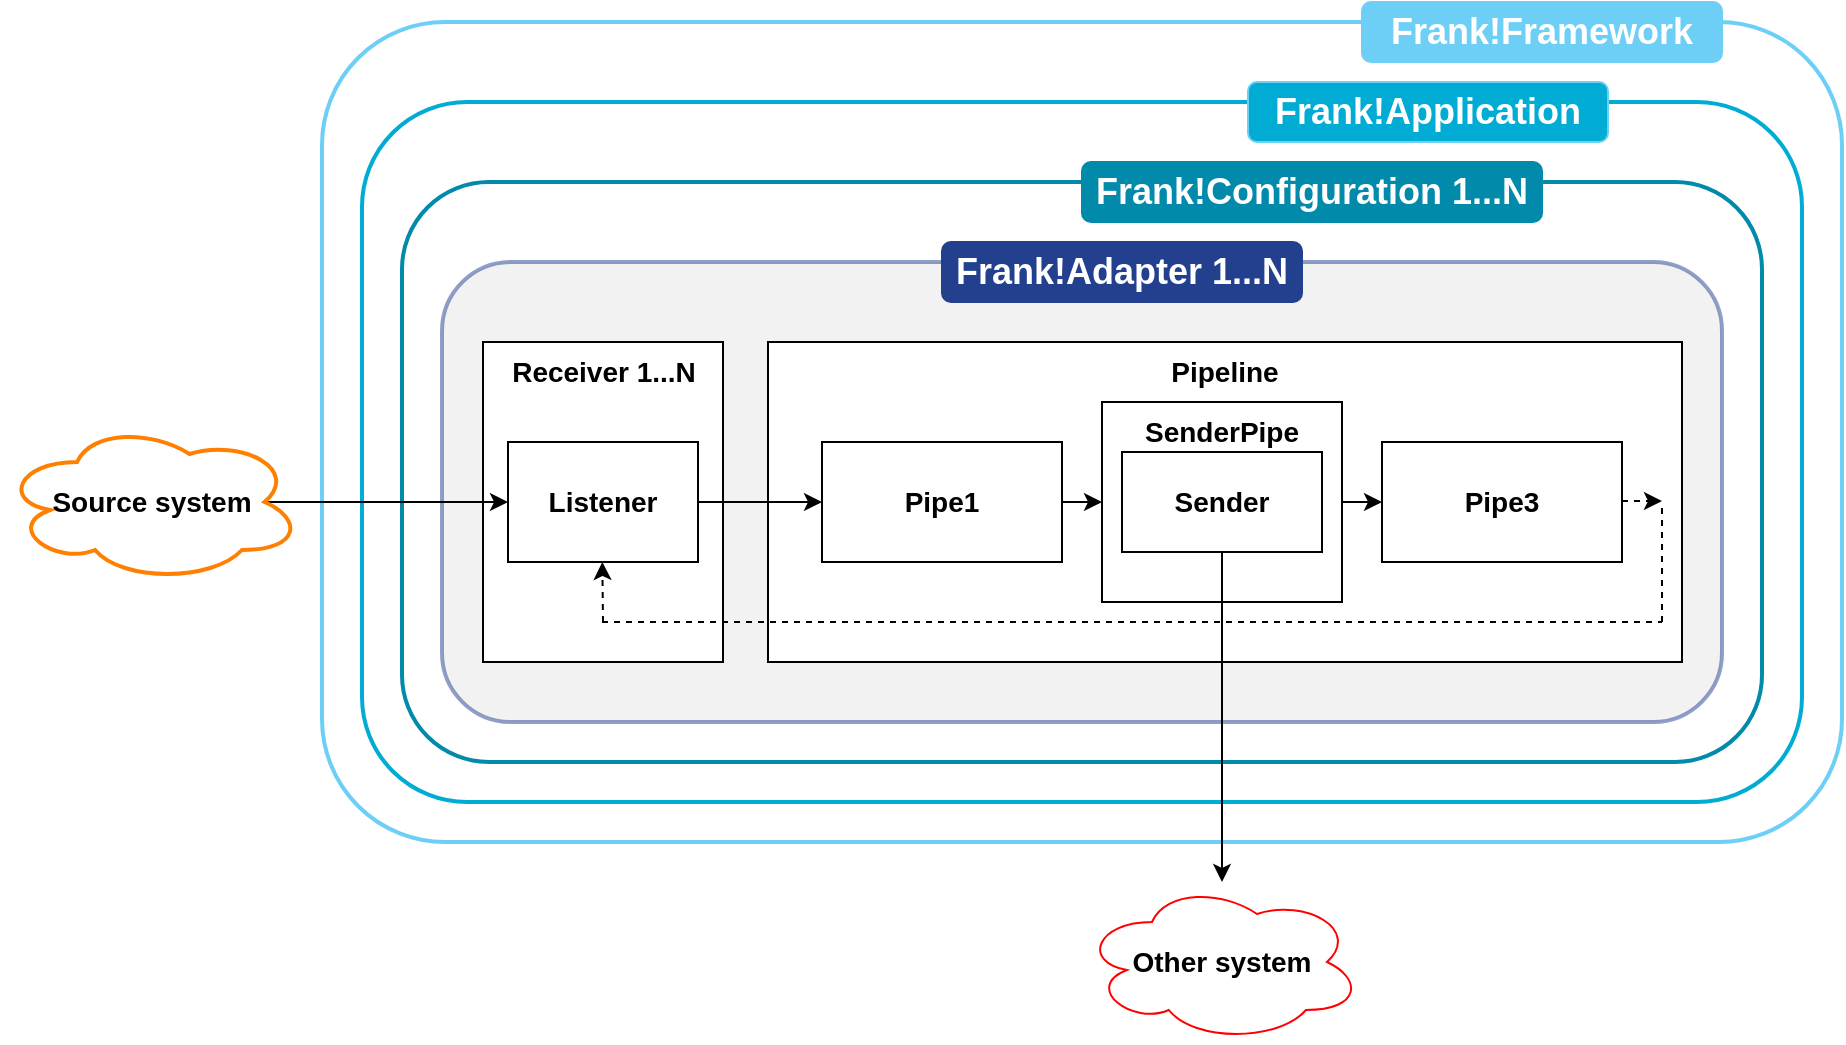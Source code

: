 <mxfile version="14.6.6" type="device"><diagram id="heEdpd6ekS4f2Zp5_Fth" name="Page-1"><mxGraphModel dx="1224" dy="657" grid="1" gridSize="10" guides="1" tooltips="1" connect="1" arrows="1" fold="1" page="1" pageScale="1" pageWidth="1654" pageHeight="1169" math="0" shadow="0"><root><mxCell id="0"/><mxCell id="1" parent="0"/><mxCell id="ldJx_8CM5Q9Xp8NDTjuZ-1" value="" style="rounded=1;whiteSpace=wrap;html=1;verticalAlign=top;align=center;strokeColor=#6ecff6;strokeWidth=2;" parent="1" vertex="1"><mxGeometry x="200" y="210" width="760" height="410" as="geometry"/></mxCell><mxCell id="ldJx_8CM5Q9Xp8NDTjuZ-2" value="" style="rounded=1;whiteSpace=wrap;html=1;align=center;verticalAlign=top;strokeColor=#00acd4;strokeWidth=2;" parent="1" vertex="1"><mxGeometry x="220" y="250" width="720" height="350" as="geometry"/></mxCell><mxCell id="ldJx_8CM5Q9Xp8NDTjuZ-3" value="" style="rounded=1;whiteSpace=wrap;html=1;align=center;verticalAlign=top;strokeColor=#018aaa;strokeWidth=2;" parent="1" vertex="1"><mxGeometry x="240" y="290" width="680" height="290" as="geometry"/></mxCell><mxCell id="ldJx_8CM5Q9Xp8NDTjuZ-4" value="" style="rounded=1;whiteSpace=wrap;html=1;align=center;verticalAlign=top;strokeColor=#23408f;strokeWidth=2;fillColor=#E6E6E6;opacity=50;" parent="1" vertex="1"><mxGeometry x="260" y="330" width="640" height="230" as="geometry"/></mxCell><mxCell id="ldJx_8CM5Q9Xp8NDTjuZ-5" value="&lt;font style=&quot;font-size: 14px&quot;&gt;&lt;b&gt;Receiver 1...N&lt;/b&gt;&lt;/font&gt;" style="rounded=0;whiteSpace=wrap;html=1;align=center;verticalAlign=top;" parent="1" vertex="1"><mxGeometry x="280.5" y="370" width="120" height="160" as="geometry"/></mxCell><mxCell id="ldJx_8CM5Q9Xp8NDTjuZ-6" value="&lt;font style=&quot;font-size: 14px&quot;&gt;&lt;b&gt;Listener&lt;/b&gt;&lt;/font&gt;" style="rounded=0;whiteSpace=wrap;html=1;align=center;" parent="1" vertex="1"><mxGeometry x="293" y="420" width="95" height="60" as="geometry"/></mxCell><mxCell id="ldJx_8CM5Q9Xp8NDTjuZ-7" value="&lt;font style=&quot;font-size: 14px&quot;&gt;&lt;b&gt;Pipeline&lt;/b&gt;&lt;/font&gt;" style="rounded=0;whiteSpace=wrap;html=1;align=center;verticalAlign=top;" parent="1" vertex="1"><mxGeometry x="423" y="370" width="457" height="160" as="geometry"/></mxCell><mxCell id="ldJx_8CM5Q9Xp8NDTjuZ-8" value="&lt;font style=&quot;font-size: 14px&quot;&gt;&lt;b&gt;Pipe1&lt;/b&gt;&lt;/font&gt;" style="rounded=0;whiteSpace=wrap;html=1;align=center;" parent="1" vertex="1"><mxGeometry x="450" y="420" width="120" height="60" as="geometry"/></mxCell><mxCell id="ldJx_8CM5Q9Xp8NDTjuZ-9" value="&lt;font style=&quot;font-size: 14px&quot;&gt;&lt;b&gt;SenderPipe&lt;/b&gt;&lt;/font&gt;" style="rounded=0;whiteSpace=wrap;html=1;align=center;verticalAlign=top;" parent="1" vertex="1"><mxGeometry x="590" y="400" width="120" height="100" as="geometry"/></mxCell><mxCell id="ldJx_8CM5Q9Xp8NDTjuZ-10" value="&lt;font style=&quot;font-size: 14px&quot;&gt;&lt;b&gt;Pipe3&lt;/b&gt;&lt;/font&gt;" style="rounded=0;whiteSpace=wrap;html=1;align=center;" parent="1" vertex="1"><mxGeometry x="730" y="420" width="120" height="60" as="geometry"/></mxCell><mxCell id="ldJx_8CM5Q9Xp8NDTjuZ-11" value="&lt;font style=&quot;font-size: 14px&quot;&gt;&lt;b&gt;Sender&lt;/b&gt;&lt;/font&gt;" style="rounded=0;whiteSpace=wrap;html=1;align=center;" parent="1" vertex="1"><mxGeometry x="600" y="425" width="100" height="50" as="geometry"/></mxCell><mxCell id="ldJx_8CM5Q9Xp8NDTjuZ-12" value="" style="endArrow=classic;html=1;exitX=1;exitY=0.5;exitDx=0;exitDy=0;" parent="1" source="ldJx_8CM5Q9Xp8NDTjuZ-6" target="ldJx_8CM5Q9Xp8NDTjuZ-8" edge="1"><mxGeometry width="50" height="50" relative="1" as="geometry"><mxPoint x="530" y="440" as="sourcePoint"/><mxPoint x="580" y="390" as="targetPoint"/></mxGeometry></mxCell><mxCell id="ldJx_8CM5Q9Xp8NDTjuZ-13" value="" style="endArrow=classic;html=1;exitX=1;exitY=0.5;exitDx=0;exitDy=0;entryX=0;entryY=0.5;entryDx=0;entryDy=0;" parent="1" source="ldJx_8CM5Q9Xp8NDTjuZ-8" target="ldJx_8CM5Q9Xp8NDTjuZ-9" edge="1"><mxGeometry width="50" height="50" relative="1" as="geometry"><mxPoint x="435" y="460" as="sourcePoint"/><mxPoint x="460" y="460" as="targetPoint"/></mxGeometry></mxCell><mxCell id="ldJx_8CM5Q9Xp8NDTjuZ-14" value="" style="endArrow=classic;html=1;exitX=1;exitY=0.5;exitDx=0;exitDy=0;entryX=0;entryY=0.5;entryDx=0;entryDy=0;" parent="1" source="ldJx_8CM5Q9Xp8NDTjuZ-9" target="ldJx_8CM5Q9Xp8NDTjuZ-10" edge="1"><mxGeometry width="50" height="50" relative="1" as="geometry"><mxPoint x="580" y="460" as="sourcePoint"/><mxPoint x="600" y="460" as="targetPoint"/></mxGeometry></mxCell><mxCell id="ldJx_8CM5Q9Xp8NDTjuZ-16" style="edgeStyle=orthogonalEdgeStyle;rounded=0;orthogonalLoop=1;jettySize=auto;html=1;exitX=0.875;exitY=0.5;exitDx=0;exitDy=0;exitPerimeter=0;" parent="1" source="ldJx_8CM5Q9Xp8NDTjuZ-15" target="ldJx_8CM5Q9Xp8NDTjuZ-6" edge="1"><mxGeometry relative="1" as="geometry"/></mxCell><mxCell id="ldJx_8CM5Q9Xp8NDTjuZ-15" value="&lt;font style=&quot;font-size: 14px&quot;&gt;&lt;b&gt;Source system&lt;/b&gt;&lt;/font&gt;" style="ellipse;shape=cloud;whiteSpace=wrap;html=1;align=center;strokeColor=#FF8000;strokeWidth=2;" parent="1" vertex="1"><mxGeometry x="40" y="410" width="150" height="80" as="geometry"/></mxCell><mxCell id="ldJx_8CM5Q9Xp8NDTjuZ-18" value="" style="endArrow=classic;html=1;exitX=0.5;exitY=1;exitDx=0;exitDy=0;" parent="1" source="ldJx_8CM5Q9Xp8NDTjuZ-11" edge="1" target="ldJx_8CM5Q9Xp8NDTjuZ-20"><mxGeometry width="50" height="50" relative="1" as="geometry"><mxPoint x="420" y="650" as="sourcePoint"/><mxPoint x="650" y="610" as="targetPoint"/></mxGeometry></mxCell><mxCell id="ldJx_8CM5Q9Xp8NDTjuZ-20" value="&lt;font style=&quot;font-size: 14px&quot;&gt;&lt;b&gt;Other system&lt;/b&gt;&lt;/font&gt;" style="ellipse;shape=cloud;whiteSpace=wrap;html=1;align=center;strokeColor=#FF0000;" parent="1" vertex="1"><mxGeometry x="580" y="640" width="140" height="80" as="geometry"/></mxCell><mxCell id="pQKn9B6kam2970pD4iya-3" value="" style="endArrow=classic;html=1;dashed=1;" edge="1" parent="1"><mxGeometry width="50" height="50" relative="1" as="geometry"><mxPoint x="340.5" y="510" as="sourcePoint"/><mxPoint x="340.16" y="480" as="targetPoint"/></mxGeometry></mxCell><mxCell id="pQKn9B6kam2970pD4iya-6" value="" style="endArrow=classic;html=1;exitX=1;exitY=0.5;exitDx=0;exitDy=0;entryX=0;entryY=0.5;entryDx=0;entryDy=0;dashed=1;" edge="1" parent="1"><mxGeometry width="50" height="50" relative="1" as="geometry"><mxPoint x="850" y="449.5" as="sourcePoint"/><mxPoint x="870" y="449.5" as="targetPoint"/></mxGeometry></mxCell><mxCell id="pQKn9B6kam2970pD4iya-7" value="" style="endArrow=none;html=1;dashed=1;" edge="1" parent="1"><mxGeometry width="50" height="50" relative="1" as="geometry"><mxPoint x="870" y="510" as="sourcePoint"/><mxPoint x="870" y="450" as="targetPoint"/></mxGeometry></mxCell><mxCell id="pQKn9B6kam2970pD4iya-9" value="" style="endArrow=none;html=1;dashed=1;" edge="1" parent="1"><mxGeometry width="50" height="50" relative="1" as="geometry"><mxPoint x="340" y="510" as="sourcePoint"/><mxPoint x="870" y="510" as="targetPoint"/></mxGeometry></mxCell><mxCell id="pQKn9B6kam2970pD4iya-10" value="&lt;font style=&quot;font-size: 18px&quot; color=&quot;#ffffff&quot;&gt;&lt;b&gt;Frank!Framework&lt;/b&gt;&lt;/font&gt;" style="rounded=1;whiteSpace=wrap;html=1;strokeColor=#6ecff6;fillColor=#6ecff6;" vertex="1" parent="1"><mxGeometry x="720" y="200" width="180" height="30" as="geometry"/></mxCell><mxCell id="pQKn9B6kam2970pD4iya-11" value="&lt;font style=&quot;font-size: 18px&quot; color=&quot;#ffffff&quot;&gt;&lt;b&gt;Frank!Application&lt;/b&gt;&lt;/font&gt;" style="rounded=1;whiteSpace=wrap;html=1;strokeColor=#6ecff6;fillColor=#00acd4;" vertex="1" parent="1"><mxGeometry x="663" y="240" width="180" height="30" as="geometry"/></mxCell><mxCell id="pQKn9B6kam2970pD4iya-12" value="&lt;font style=&quot;font-size: 18px&quot; color=&quot;#ffffff&quot;&gt;&lt;b&gt;Frank!Configuration 1...N&lt;/b&gt;&lt;/font&gt;" style="rounded=1;whiteSpace=wrap;html=1;fillColor=#018aaa;strokeColor=#018AAA;" vertex="1" parent="1"><mxGeometry x="580" y="280" width="230" height="30" as="geometry"/></mxCell><mxCell id="pQKn9B6kam2970pD4iya-13" value="&lt;font style=&quot;font-size: 18px&quot; color=&quot;#ffffff&quot;&gt;&lt;b&gt;Frank!Adapter 1...N&lt;/b&gt;&lt;/font&gt;" style="rounded=1;whiteSpace=wrap;html=1;fillColor=#23408f;strokeColor=#23408F;" vertex="1" parent="1"><mxGeometry x="510" y="320" width="180" height="30" as="geometry"/></mxCell></root></mxGraphModel></diagram></mxfile>
